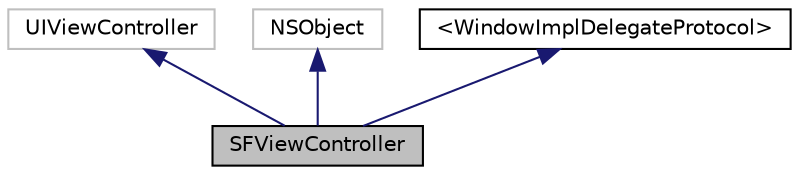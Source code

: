 digraph "SFViewController"
{
 // LATEX_PDF_SIZE
  edge [fontname="Helvetica",fontsize="10",labelfontname="Helvetica",labelfontsize="10"];
  node [fontname="Helvetica",fontsize="10",shape=record];
  Node1 [label="SFViewController",height=0.2,width=0.4,color="black", fillcolor="grey75", style="filled", fontcolor="black",tooltip="The view controller handles the view's orientation."];
  Node2 -> Node1 [dir="back",color="midnightblue",fontsize="10",style="solid"];
  Node2 [label="UIViewController",height=0.2,width=0.4,color="grey75", fillcolor="white", style="filled",tooltip=" "];
  Node3 -> Node1 [dir="back",color="midnightblue",fontsize="10",style="solid"];
  Node3 [label="NSObject",height=0.2,width=0.4,color="grey75", fillcolor="white", style="filled",tooltip=" "];
  Node4 -> Node1 [dir="back",color="midnightblue",fontsize="10",style="solid"];
  Node4 [label="\<WindowImplDelegateProtocol\>",height=0.2,width=0.4,color="black", fillcolor="white", style="filled",URL="$d1/dc5/protocolWindowImplDelegateProtocol-p.html",tooltip="Interface of the delegate of the window implementation."];
}
